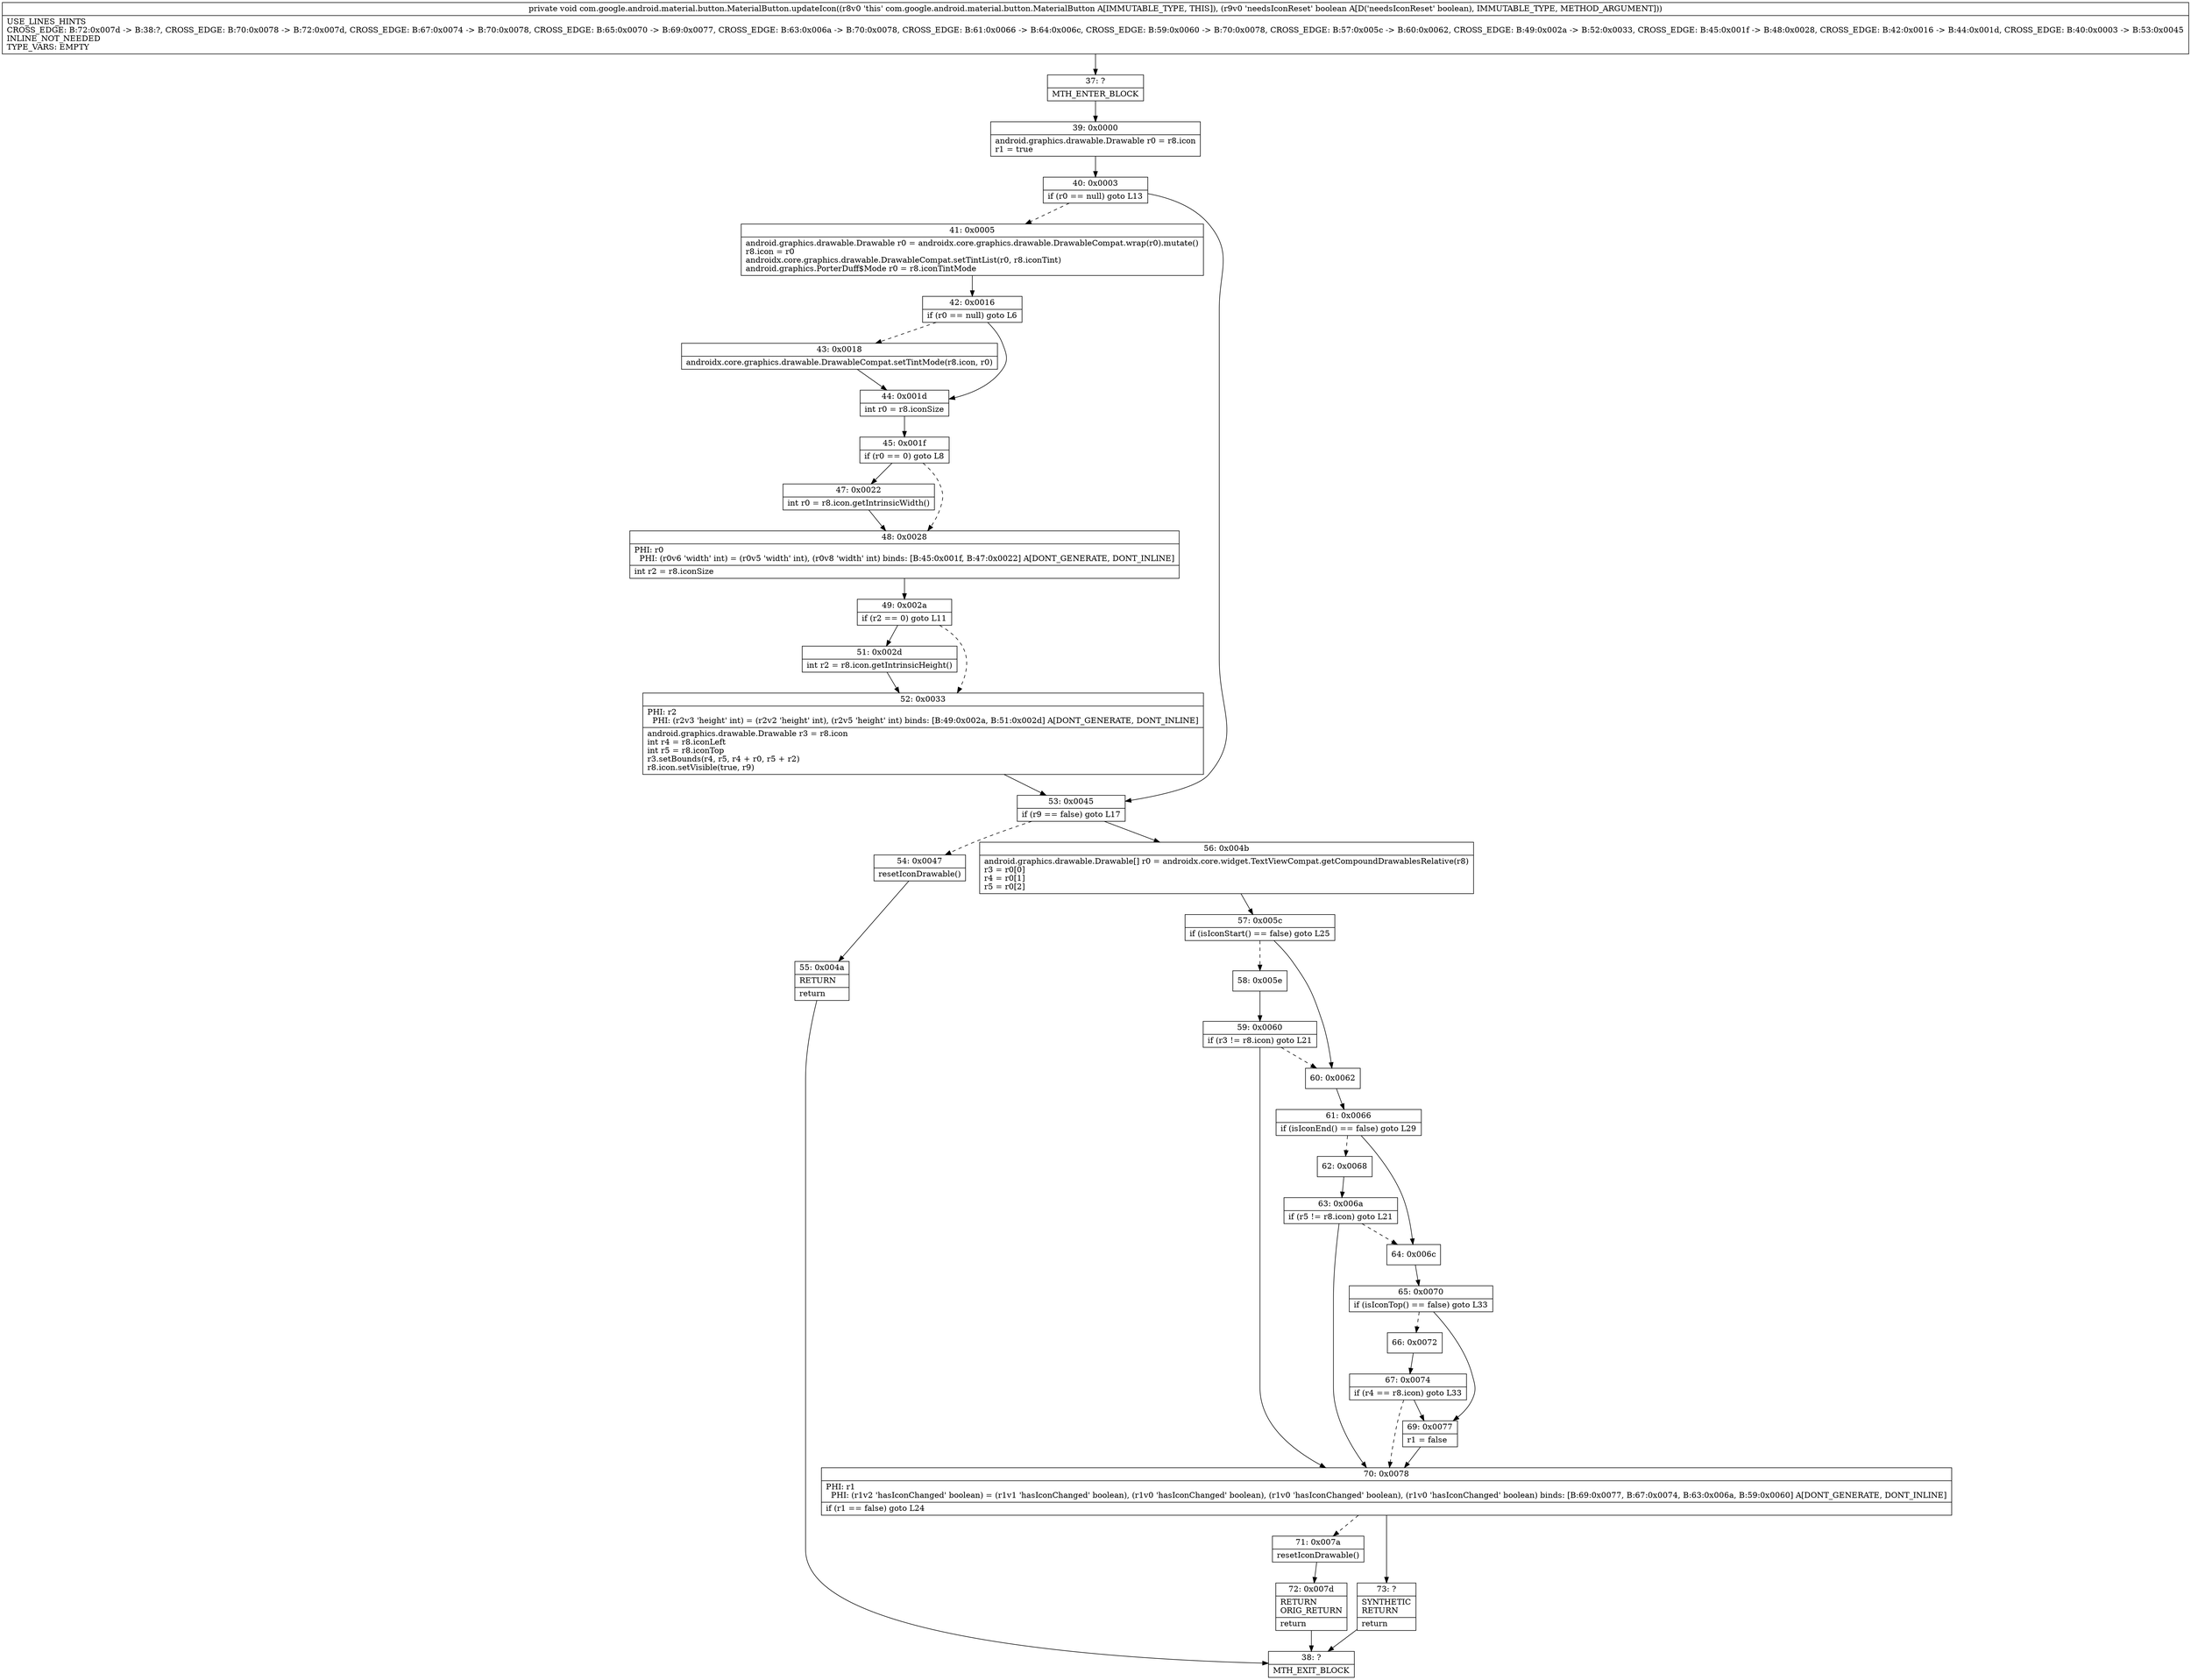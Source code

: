 digraph "CFG forcom.google.android.material.button.MaterialButton.updateIcon(Z)V" {
Node_37 [shape=record,label="{37\:\ ?|MTH_ENTER_BLOCK\l}"];
Node_39 [shape=record,label="{39\:\ 0x0000|android.graphics.drawable.Drawable r0 = r8.icon\lr1 = true\l}"];
Node_40 [shape=record,label="{40\:\ 0x0003|if (r0 == null) goto L13\l}"];
Node_41 [shape=record,label="{41\:\ 0x0005|android.graphics.drawable.Drawable r0 = androidx.core.graphics.drawable.DrawableCompat.wrap(r0).mutate()\lr8.icon = r0\landroidx.core.graphics.drawable.DrawableCompat.setTintList(r0, r8.iconTint)\landroid.graphics.PorterDuff$Mode r0 = r8.iconTintMode\l}"];
Node_42 [shape=record,label="{42\:\ 0x0016|if (r0 == null) goto L6\l}"];
Node_43 [shape=record,label="{43\:\ 0x0018|androidx.core.graphics.drawable.DrawableCompat.setTintMode(r8.icon, r0)\l}"];
Node_44 [shape=record,label="{44\:\ 0x001d|int r0 = r8.iconSize\l}"];
Node_45 [shape=record,label="{45\:\ 0x001f|if (r0 == 0) goto L8\l}"];
Node_47 [shape=record,label="{47\:\ 0x0022|int r0 = r8.icon.getIntrinsicWidth()\l}"];
Node_48 [shape=record,label="{48\:\ 0x0028|PHI: r0 \l  PHI: (r0v6 'width' int) = (r0v5 'width' int), (r0v8 'width' int) binds: [B:45:0x001f, B:47:0x0022] A[DONT_GENERATE, DONT_INLINE]\l|int r2 = r8.iconSize\l}"];
Node_49 [shape=record,label="{49\:\ 0x002a|if (r2 == 0) goto L11\l}"];
Node_51 [shape=record,label="{51\:\ 0x002d|int r2 = r8.icon.getIntrinsicHeight()\l}"];
Node_52 [shape=record,label="{52\:\ 0x0033|PHI: r2 \l  PHI: (r2v3 'height' int) = (r2v2 'height' int), (r2v5 'height' int) binds: [B:49:0x002a, B:51:0x002d] A[DONT_GENERATE, DONT_INLINE]\l|android.graphics.drawable.Drawable r3 = r8.icon\lint r4 = r8.iconLeft\lint r5 = r8.iconTop\lr3.setBounds(r4, r5, r4 + r0, r5 + r2)\lr8.icon.setVisible(true, r9)\l}"];
Node_53 [shape=record,label="{53\:\ 0x0045|if (r9 == false) goto L17\l}"];
Node_54 [shape=record,label="{54\:\ 0x0047|resetIconDrawable()\l}"];
Node_55 [shape=record,label="{55\:\ 0x004a|RETURN\l|return\l}"];
Node_38 [shape=record,label="{38\:\ ?|MTH_EXIT_BLOCK\l}"];
Node_56 [shape=record,label="{56\:\ 0x004b|android.graphics.drawable.Drawable[] r0 = androidx.core.widget.TextViewCompat.getCompoundDrawablesRelative(r8)\lr3 = r0[0]\lr4 = r0[1]\lr5 = r0[2]\l}"];
Node_57 [shape=record,label="{57\:\ 0x005c|if (isIconStart() == false) goto L25\l}"];
Node_58 [shape=record,label="{58\:\ 0x005e}"];
Node_59 [shape=record,label="{59\:\ 0x0060|if (r3 != r8.icon) goto L21\l}"];
Node_70 [shape=record,label="{70\:\ 0x0078|PHI: r1 \l  PHI: (r1v2 'hasIconChanged' boolean) = (r1v1 'hasIconChanged' boolean), (r1v0 'hasIconChanged' boolean), (r1v0 'hasIconChanged' boolean), (r1v0 'hasIconChanged' boolean) binds: [B:69:0x0077, B:67:0x0074, B:63:0x006a, B:59:0x0060] A[DONT_GENERATE, DONT_INLINE]\l|if (r1 == false) goto L24\l}"];
Node_71 [shape=record,label="{71\:\ 0x007a|resetIconDrawable()\l}"];
Node_72 [shape=record,label="{72\:\ 0x007d|RETURN\lORIG_RETURN\l|return\l}"];
Node_73 [shape=record,label="{73\:\ ?|SYNTHETIC\lRETURN\l|return\l}"];
Node_60 [shape=record,label="{60\:\ 0x0062}"];
Node_61 [shape=record,label="{61\:\ 0x0066|if (isIconEnd() == false) goto L29\l}"];
Node_62 [shape=record,label="{62\:\ 0x0068}"];
Node_63 [shape=record,label="{63\:\ 0x006a|if (r5 != r8.icon) goto L21\l}"];
Node_64 [shape=record,label="{64\:\ 0x006c}"];
Node_65 [shape=record,label="{65\:\ 0x0070|if (isIconTop() == false) goto L33\l}"];
Node_66 [shape=record,label="{66\:\ 0x0072}"];
Node_67 [shape=record,label="{67\:\ 0x0074|if (r4 == r8.icon) goto L33\l}"];
Node_69 [shape=record,label="{69\:\ 0x0077|r1 = false\l}"];
MethodNode[shape=record,label="{private void com.google.android.material.button.MaterialButton.updateIcon((r8v0 'this' com.google.android.material.button.MaterialButton A[IMMUTABLE_TYPE, THIS]), (r9v0 'needsIconReset' boolean A[D('needsIconReset' boolean), IMMUTABLE_TYPE, METHOD_ARGUMENT]))  | USE_LINES_HINTS\lCROSS_EDGE: B:72:0x007d \-\> B:38:?, CROSS_EDGE: B:70:0x0078 \-\> B:72:0x007d, CROSS_EDGE: B:67:0x0074 \-\> B:70:0x0078, CROSS_EDGE: B:65:0x0070 \-\> B:69:0x0077, CROSS_EDGE: B:63:0x006a \-\> B:70:0x0078, CROSS_EDGE: B:61:0x0066 \-\> B:64:0x006c, CROSS_EDGE: B:59:0x0060 \-\> B:70:0x0078, CROSS_EDGE: B:57:0x005c \-\> B:60:0x0062, CROSS_EDGE: B:49:0x002a \-\> B:52:0x0033, CROSS_EDGE: B:45:0x001f \-\> B:48:0x0028, CROSS_EDGE: B:42:0x0016 \-\> B:44:0x001d, CROSS_EDGE: B:40:0x0003 \-\> B:53:0x0045\lINLINE_NOT_NEEDED\lTYPE_VARS: EMPTY\l}"];
MethodNode -> Node_37;Node_37 -> Node_39;
Node_39 -> Node_40;
Node_40 -> Node_41[style=dashed];
Node_40 -> Node_53;
Node_41 -> Node_42;
Node_42 -> Node_43[style=dashed];
Node_42 -> Node_44;
Node_43 -> Node_44;
Node_44 -> Node_45;
Node_45 -> Node_47;
Node_45 -> Node_48[style=dashed];
Node_47 -> Node_48;
Node_48 -> Node_49;
Node_49 -> Node_51;
Node_49 -> Node_52[style=dashed];
Node_51 -> Node_52;
Node_52 -> Node_53;
Node_53 -> Node_54[style=dashed];
Node_53 -> Node_56;
Node_54 -> Node_55;
Node_55 -> Node_38;
Node_56 -> Node_57;
Node_57 -> Node_58[style=dashed];
Node_57 -> Node_60;
Node_58 -> Node_59;
Node_59 -> Node_60[style=dashed];
Node_59 -> Node_70;
Node_70 -> Node_71[style=dashed];
Node_70 -> Node_73;
Node_71 -> Node_72;
Node_72 -> Node_38;
Node_73 -> Node_38;
Node_60 -> Node_61;
Node_61 -> Node_62[style=dashed];
Node_61 -> Node_64;
Node_62 -> Node_63;
Node_63 -> Node_64[style=dashed];
Node_63 -> Node_70;
Node_64 -> Node_65;
Node_65 -> Node_66[style=dashed];
Node_65 -> Node_69;
Node_66 -> Node_67;
Node_67 -> Node_69;
Node_67 -> Node_70[style=dashed];
Node_69 -> Node_70;
}


